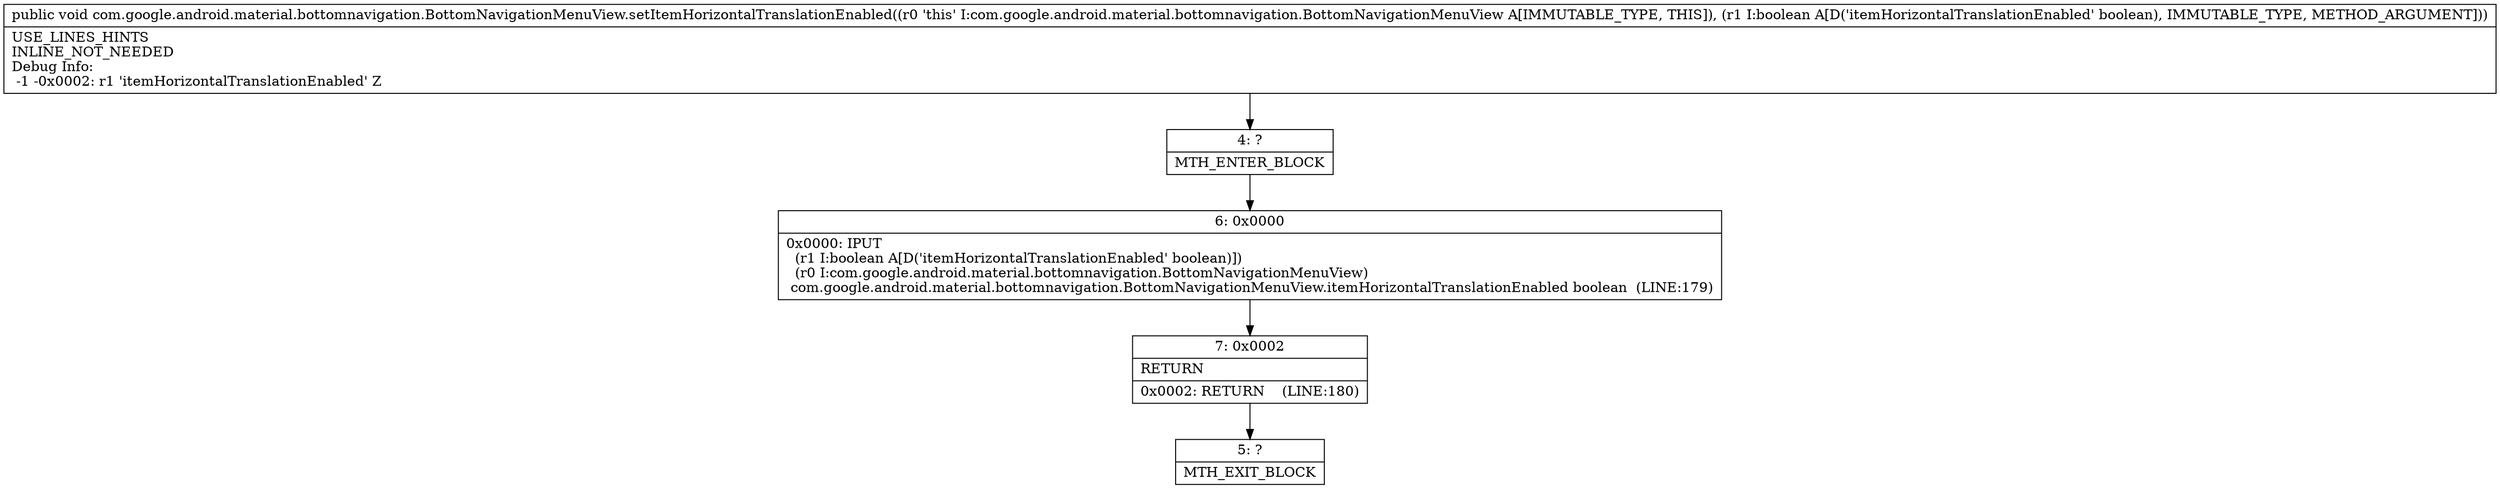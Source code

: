 digraph "CFG forcom.google.android.material.bottomnavigation.BottomNavigationMenuView.setItemHorizontalTranslationEnabled(Z)V" {
Node_4 [shape=record,label="{4\:\ ?|MTH_ENTER_BLOCK\l}"];
Node_6 [shape=record,label="{6\:\ 0x0000|0x0000: IPUT  \l  (r1 I:boolean A[D('itemHorizontalTranslationEnabled' boolean)])\l  (r0 I:com.google.android.material.bottomnavigation.BottomNavigationMenuView)\l com.google.android.material.bottomnavigation.BottomNavigationMenuView.itemHorizontalTranslationEnabled boolean  (LINE:179)\l}"];
Node_7 [shape=record,label="{7\:\ 0x0002|RETURN\l|0x0002: RETURN    (LINE:180)\l}"];
Node_5 [shape=record,label="{5\:\ ?|MTH_EXIT_BLOCK\l}"];
MethodNode[shape=record,label="{public void com.google.android.material.bottomnavigation.BottomNavigationMenuView.setItemHorizontalTranslationEnabled((r0 'this' I:com.google.android.material.bottomnavigation.BottomNavigationMenuView A[IMMUTABLE_TYPE, THIS]), (r1 I:boolean A[D('itemHorizontalTranslationEnabled' boolean), IMMUTABLE_TYPE, METHOD_ARGUMENT]))  | USE_LINES_HINTS\lINLINE_NOT_NEEDED\lDebug Info:\l  \-1 \-0x0002: r1 'itemHorizontalTranslationEnabled' Z\l}"];
MethodNode -> Node_4;Node_4 -> Node_6;
Node_6 -> Node_7;
Node_7 -> Node_5;
}


